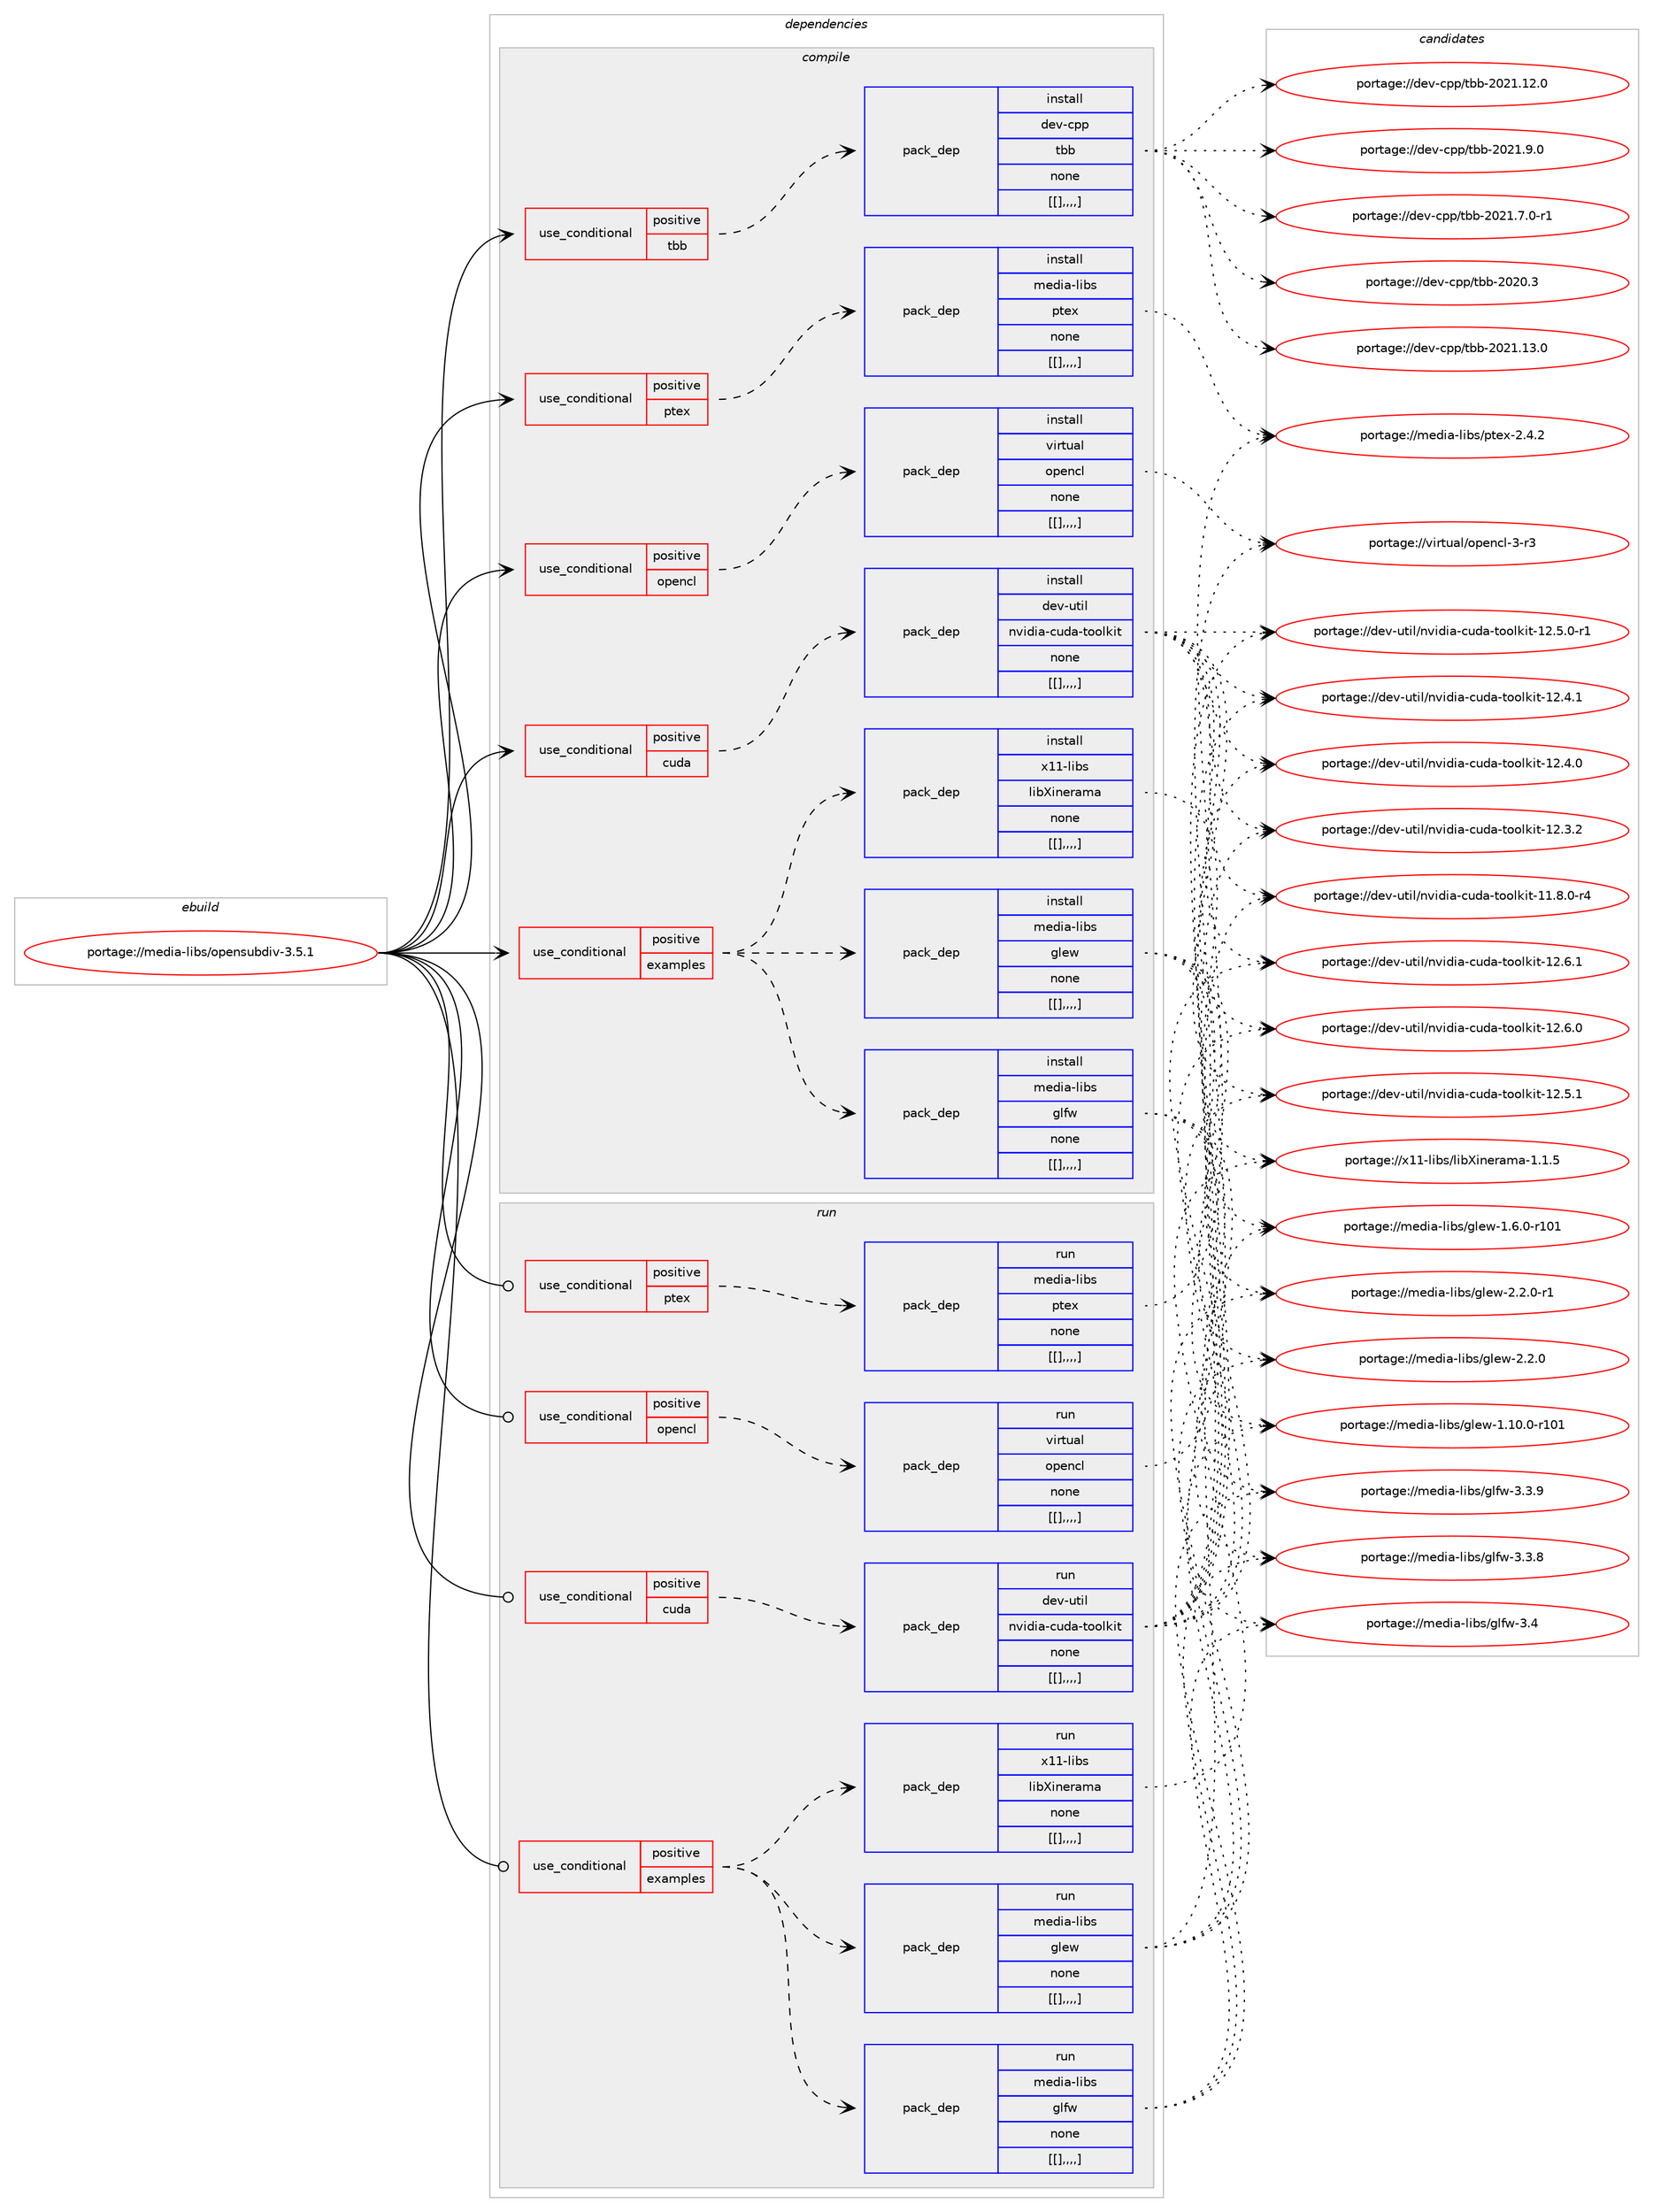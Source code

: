 digraph prolog {

# *************
# Graph options
# *************

newrank=true;
concentrate=true;
compound=true;
graph [rankdir=LR,fontname=Helvetica,fontsize=10,ranksep=1.5];#, ranksep=2.5, nodesep=0.2];
edge  [arrowhead=vee];
node  [fontname=Helvetica,fontsize=10];

# **********
# The ebuild
# **********

subgraph cluster_leftcol {
color=gray;
label=<<i>ebuild</i>>;
id [label="portage://media-libs/opensubdiv-3.5.1", color=red, width=4, href="../media-libs/opensubdiv-3.5.1.svg"];
}

# ****************
# The dependencies
# ****************

subgraph cluster_midcol {
color=gray;
label=<<i>dependencies</i>>;
subgraph cluster_compile {
fillcolor="#eeeeee";
style=filled;
label=<<i>compile</i>>;
subgraph cond80971 {
dependency315407 [label=<<TABLE BORDER="0" CELLBORDER="1" CELLSPACING="0" CELLPADDING="4"><TR><TD ROWSPAN="3" CELLPADDING="10">use_conditional</TD></TR><TR><TD>positive</TD></TR><TR><TD>cuda</TD></TR></TABLE>>, shape=none, color=red];
subgraph pack232019 {
dependency315408 [label=<<TABLE BORDER="0" CELLBORDER="1" CELLSPACING="0" CELLPADDING="4" WIDTH="220"><TR><TD ROWSPAN="6" CELLPADDING="30">pack_dep</TD></TR><TR><TD WIDTH="110">install</TD></TR><TR><TD>dev-util</TD></TR><TR><TD>nvidia-cuda-toolkit</TD></TR><TR><TD>none</TD></TR><TR><TD>[[],,,,]</TD></TR></TABLE>>, shape=none, color=blue];
}
dependency315407:e -> dependency315408:w [weight=20,style="dashed",arrowhead="vee"];
}
id:e -> dependency315407:w [weight=20,style="solid",arrowhead="vee"];
subgraph cond80972 {
dependency315409 [label=<<TABLE BORDER="0" CELLBORDER="1" CELLSPACING="0" CELLPADDING="4"><TR><TD ROWSPAN="3" CELLPADDING="10">use_conditional</TD></TR><TR><TD>positive</TD></TR><TR><TD>examples</TD></TR></TABLE>>, shape=none, color=red];
subgraph pack232020 {
dependency315410 [label=<<TABLE BORDER="0" CELLBORDER="1" CELLSPACING="0" CELLPADDING="4" WIDTH="220"><TR><TD ROWSPAN="6" CELLPADDING="30">pack_dep</TD></TR><TR><TD WIDTH="110">install</TD></TR><TR><TD>media-libs</TD></TR><TR><TD>glew</TD></TR><TR><TD>none</TD></TR><TR><TD>[[],,,,]</TD></TR></TABLE>>, shape=none, color=blue];
}
dependency315409:e -> dependency315410:w [weight=20,style="dashed",arrowhead="vee"];
subgraph pack232021 {
dependency315411 [label=<<TABLE BORDER="0" CELLBORDER="1" CELLSPACING="0" CELLPADDING="4" WIDTH="220"><TR><TD ROWSPAN="6" CELLPADDING="30">pack_dep</TD></TR><TR><TD WIDTH="110">install</TD></TR><TR><TD>media-libs</TD></TR><TR><TD>glfw</TD></TR><TR><TD>none</TD></TR><TR><TD>[[],,,,]</TD></TR></TABLE>>, shape=none, color=blue];
}
dependency315409:e -> dependency315411:w [weight=20,style="dashed",arrowhead="vee"];
subgraph pack232022 {
dependency315412 [label=<<TABLE BORDER="0" CELLBORDER="1" CELLSPACING="0" CELLPADDING="4" WIDTH="220"><TR><TD ROWSPAN="6" CELLPADDING="30">pack_dep</TD></TR><TR><TD WIDTH="110">install</TD></TR><TR><TD>x11-libs</TD></TR><TR><TD>libXinerama</TD></TR><TR><TD>none</TD></TR><TR><TD>[[],,,,]</TD></TR></TABLE>>, shape=none, color=blue];
}
dependency315409:e -> dependency315412:w [weight=20,style="dashed",arrowhead="vee"];
}
id:e -> dependency315409:w [weight=20,style="solid",arrowhead="vee"];
subgraph cond80973 {
dependency315413 [label=<<TABLE BORDER="0" CELLBORDER="1" CELLSPACING="0" CELLPADDING="4"><TR><TD ROWSPAN="3" CELLPADDING="10">use_conditional</TD></TR><TR><TD>positive</TD></TR><TR><TD>opencl</TD></TR></TABLE>>, shape=none, color=red];
subgraph pack232023 {
dependency315414 [label=<<TABLE BORDER="0" CELLBORDER="1" CELLSPACING="0" CELLPADDING="4" WIDTH="220"><TR><TD ROWSPAN="6" CELLPADDING="30">pack_dep</TD></TR><TR><TD WIDTH="110">install</TD></TR><TR><TD>virtual</TD></TR><TR><TD>opencl</TD></TR><TR><TD>none</TD></TR><TR><TD>[[],,,,]</TD></TR></TABLE>>, shape=none, color=blue];
}
dependency315413:e -> dependency315414:w [weight=20,style="dashed",arrowhead="vee"];
}
id:e -> dependency315413:w [weight=20,style="solid",arrowhead="vee"];
subgraph cond80974 {
dependency315415 [label=<<TABLE BORDER="0" CELLBORDER="1" CELLSPACING="0" CELLPADDING="4"><TR><TD ROWSPAN="3" CELLPADDING="10">use_conditional</TD></TR><TR><TD>positive</TD></TR><TR><TD>ptex</TD></TR></TABLE>>, shape=none, color=red];
subgraph pack232024 {
dependency315416 [label=<<TABLE BORDER="0" CELLBORDER="1" CELLSPACING="0" CELLPADDING="4" WIDTH="220"><TR><TD ROWSPAN="6" CELLPADDING="30">pack_dep</TD></TR><TR><TD WIDTH="110">install</TD></TR><TR><TD>media-libs</TD></TR><TR><TD>ptex</TD></TR><TR><TD>none</TD></TR><TR><TD>[[],,,,]</TD></TR></TABLE>>, shape=none, color=blue];
}
dependency315415:e -> dependency315416:w [weight=20,style="dashed",arrowhead="vee"];
}
id:e -> dependency315415:w [weight=20,style="solid",arrowhead="vee"];
subgraph cond80975 {
dependency315417 [label=<<TABLE BORDER="0" CELLBORDER="1" CELLSPACING="0" CELLPADDING="4"><TR><TD ROWSPAN="3" CELLPADDING="10">use_conditional</TD></TR><TR><TD>positive</TD></TR><TR><TD>tbb</TD></TR></TABLE>>, shape=none, color=red];
subgraph pack232025 {
dependency315418 [label=<<TABLE BORDER="0" CELLBORDER="1" CELLSPACING="0" CELLPADDING="4" WIDTH="220"><TR><TD ROWSPAN="6" CELLPADDING="30">pack_dep</TD></TR><TR><TD WIDTH="110">install</TD></TR><TR><TD>dev-cpp</TD></TR><TR><TD>tbb</TD></TR><TR><TD>none</TD></TR><TR><TD>[[],,,,]</TD></TR></TABLE>>, shape=none, color=blue];
}
dependency315417:e -> dependency315418:w [weight=20,style="dashed",arrowhead="vee"];
}
id:e -> dependency315417:w [weight=20,style="solid",arrowhead="vee"];
}
subgraph cluster_compileandrun {
fillcolor="#eeeeee";
style=filled;
label=<<i>compile and run</i>>;
}
subgraph cluster_run {
fillcolor="#eeeeee";
style=filled;
label=<<i>run</i>>;
subgraph cond80976 {
dependency315419 [label=<<TABLE BORDER="0" CELLBORDER="1" CELLSPACING="0" CELLPADDING="4"><TR><TD ROWSPAN="3" CELLPADDING="10">use_conditional</TD></TR><TR><TD>positive</TD></TR><TR><TD>cuda</TD></TR></TABLE>>, shape=none, color=red];
subgraph pack232026 {
dependency315420 [label=<<TABLE BORDER="0" CELLBORDER="1" CELLSPACING="0" CELLPADDING="4" WIDTH="220"><TR><TD ROWSPAN="6" CELLPADDING="30">pack_dep</TD></TR><TR><TD WIDTH="110">run</TD></TR><TR><TD>dev-util</TD></TR><TR><TD>nvidia-cuda-toolkit</TD></TR><TR><TD>none</TD></TR><TR><TD>[[],,,,]</TD></TR></TABLE>>, shape=none, color=blue];
}
dependency315419:e -> dependency315420:w [weight=20,style="dashed",arrowhead="vee"];
}
id:e -> dependency315419:w [weight=20,style="solid",arrowhead="odot"];
subgraph cond80977 {
dependency315421 [label=<<TABLE BORDER="0" CELLBORDER="1" CELLSPACING="0" CELLPADDING="4"><TR><TD ROWSPAN="3" CELLPADDING="10">use_conditional</TD></TR><TR><TD>positive</TD></TR><TR><TD>examples</TD></TR></TABLE>>, shape=none, color=red];
subgraph pack232027 {
dependency315422 [label=<<TABLE BORDER="0" CELLBORDER="1" CELLSPACING="0" CELLPADDING="4" WIDTH="220"><TR><TD ROWSPAN="6" CELLPADDING="30">pack_dep</TD></TR><TR><TD WIDTH="110">run</TD></TR><TR><TD>media-libs</TD></TR><TR><TD>glew</TD></TR><TR><TD>none</TD></TR><TR><TD>[[],,,,]</TD></TR></TABLE>>, shape=none, color=blue];
}
dependency315421:e -> dependency315422:w [weight=20,style="dashed",arrowhead="vee"];
subgraph pack232028 {
dependency315423 [label=<<TABLE BORDER="0" CELLBORDER="1" CELLSPACING="0" CELLPADDING="4" WIDTH="220"><TR><TD ROWSPAN="6" CELLPADDING="30">pack_dep</TD></TR><TR><TD WIDTH="110">run</TD></TR><TR><TD>media-libs</TD></TR><TR><TD>glfw</TD></TR><TR><TD>none</TD></TR><TR><TD>[[],,,,]</TD></TR></TABLE>>, shape=none, color=blue];
}
dependency315421:e -> dependency315423:w [weight=20,style="dashed",arrowhead="vee"];
subgraph pack232029 {
dependency315424 [label=<<TABLE BORDER="0" CELLBORDER="1" CELLSPACING="0" CELLPADDING="4" WIDTH="220"><TR><TD ROWSPAN="6" CELLPADDING="30">pack_dep</TD></TR><TR><TD WIDTH="110">run</TD></TR><TR><TD>x11-libs</TD></TR><TR><TD>libXinerama</TD></TR><TR><TD>none</TD></TR><TR><TD>[[],,,,]</TD></TR></TABLE>>, shape=none, color=blue];
}
dependency315421:e -> dependency315424:w [weight=20,style="dashed",arrowhead="vee"];
}
id:e -> dependency315421:w [weight=20,style="solid",arrowhead="odot"];
subgraph cond80978 {
dependency315425 [label=<<TABLE BORDER="0" CELLBORDER="1" CELLSPACING="0" CELLPADDING="4"><TR><TD ROWSPAN="3" CELLPADDING="10">use_conditional</TD></TR><TR><TD>positive</TD></TR><TR><TD>opencl</TD></TR></TABLE>>, shape=none, color=red];
subgraph pack232030 {
dependency315426 [label=<<TABLE BORDER="0" CELLBORDER="1" CELLSPACING="0" CELLPADDING="4" WIDTH="220"><TR><TD ROWSPAN="6" CELLPADDING="30">pack_dep</TD></TR><TR><TD WIDTH="110">run</TD></TR><TR><TD>virtual</TD></TR><TR><TD>opencl</TD></TR><TR><TD>none</TD></TR><TR><TD>[[],,,,]</TD></TR></TABLE>>, shape=none, color=blue];
}
dependency315425:e -> dependency315426:w [weight=20,style="dashed",arrowhead="vee"];
}
id:e -> dependency315425:w [weight=20,style="solid",arrowhead="odot"];
subgraph cond80979 {
dependency315427 [label=<<TABLE BORDER="0" CELLBORDER="1" CELLSPACING="0" CELLPADDING="4"><TR><TD ROWSPAN="3" CELLPADDING="10">use_conditional</TD></TR><TR><TD>positive</TD></TR><TR><TD>ptex</TD></TR></TABLE>>, shape=none, color=red];
subgraph pack232031 {
dependency315428 [label=<<TABLE BORDER="0" CELLBORDER="1" CELLSPACING="0" CELLPADDING="4" WIDTH="220"><TR><TD ROWSPAN="6" CELLPADDING="30">pack_dep</TD></TR><TR><TD WIDTH="110">run</TD></TR><TR><TD>media-libs</TD></TR><TR><TD>ptex</TD></TR><TR><TD>none</TD></TR><TR><TD>[[],,,,]</TD></TR></TABLE>>, shape=none, color=blue];
}
dependency315427:e -> dependency315428:w [weight=20,style="dashed",arrowhead="vee"];
}
id:e -> dependency315427:w [weight=20,style="solid",arrowhead="odot"];
}
}

# **************
# The candidates
# **************

subgraph cluster_choices {
rank=same;
color=gray;
label=<<i>candidates</i>>;

subgraph choice232019 {
color=black;
nodesep=1;
choice1001011184511711610510847110118105100105974599117100974511611111110810710511645495046544649 [label="portage://dev-util/nvidia-cuda-toolkit-12.6.1", color=red, width=4,href="../dev-util/nvidia-cuda-toolkit-12.6.1.svg"];
choice1001011184511711610510847110118105100105974599117100974511611111110810710511645495046544648 [label="portage://dev-util/nvidia-cuda-toolkit-12.6.0", color=red, width=4,href="../dev-util/nvidia-cuda-toolkit-12.6.0.svg"];
choice1001011184511711610510847110118105100105974599117100974511611111110810710511645495046534649 [label="portage://dev-util/nvidia-cuda-toolkit-12.5.1", color=red, width=4,href="../dev-util/nvidia-cuda-toolkit-12.5.1.svg"];
choice10010111845117116105108471101181051001059745991171009745116111111108107105116454950465346484511449 [label="portage://dev-util/nvidia-cuda-toolkit-12.5.0-r1", color=red, width=4,href="../dev-util/nvidia-cuda-toolkit-12.5.0-r1.svg"];
choice1001011184511711610510847110118105100105974599117100974511611111110810710511645495046524649 [label="portage://dev-util/nvidia-cuda-toolkit-12.4.1", color=red, width=4,href="../dev-util/nvidia-cuda-toolkit-12.4.1.svg"];
choice1001011184511711610510847110118105100105974599117100974511611111110810710511645495046524648 [label="portage://dev-util/nvidia-cuda-toolkit-12.4.0", color=red, width=4,href="../dev-util/nvidia-cuda-toolkit-12.4.0.svg"];
choice1001011184511711610510847110118105100105974599117100974511611111110810710511645495046514650 [label="portage://dev-util/nvidia-cuda-toolkit-12.3.2", color=red, width=4,href="../dev-util/nvidia-cuda-toolkit-12.3.2.svg"];
choice10010111845117116105108471101181051001059745991171009745116111111108107105116454949465646484511452 [label="portage://dev-util/nvidia-cuda-toolkit-11.8.0-r4", color=red, width=4,href="../dev-util/nvidia-cuda-toolkit-11.8.0-r4.svg"];
dependency315408:e -> choice1001011184511711610510847110118105100105974599117100974511611111110810710511645495046544649:w [style=dotted,weight="100"];
dependency315408:e -> choice1001011184511711610510847110118105100105974599117100974511611111110810710511645495046544648:w [style=dotted,weight="100"];
dependency315408:e -> choice1001011184511711610510847110118105100105974599117100974511611111110810710511645495046534649:w [style=dotted,weight="100"];
dependency315408:e -> choice10010111845117116105108471101181051001059745991171009745116111111108107105116454950465346484511449:w [style=dotted,weight="100"];
dependency315408:e -> choice1001011184511711610510847110118105100105974599117100974511611111110810710511645495046524649:w [style=dotted,weight="100"];
dependency315408:e -> choice1001011184511711610510847110118105100105974599117100974511611111110810710511645495046524648:w [style=dotted,weight="100"];
dependency315408:e -> choice1001011184511711610510847110118105100105974599117100974511611111110810710511645495046514650:w [style=dotted,weight="100"];
dependency315408:e -> choice10010111845117116105108471101181051001059745991171009745116111111108107105116454949465646484511452:w [style=dotted,weight="100"];
}
subgraph choice232020 {
color=black;
nodesep=1;
choice109101100105974510810598115471031081011194550465046484511449 [label="portage://media-libs/glew-2.2.0-r1", color=red, width=4,href="../media-libs/glew-2.2.0-r1.svg"];
choice10910110010597451081059811547103108101119455046504648 [label="portage://media-libs/glew-2.2.0", color=red, width=4,href="../media-libs/glew-2.2.0.svg"];
choice109101100105974510810598115471031081011194549464948464845114494849 [label="portage://media-libs/glew-1.10.0-r101", color=red, width=4,href="../media-libs/glew-1.10.0-r101.svg"];
choice1091011001059745108105981154710310810111945494654464845114494849 [label="portage://media-libs/glew-1.6.0-r101", color=red, width=4,href="../media-libs/glew-1.6.0-r101.svg"];
dependency315410:e -> choice109101100105974510810598115471031081011194550465046484511449:w [style=dotted,weight="100"];
dependency315410:e -> choice10910110010597451081059811547103108101119455046504648:w [style=dotted,weight="100"];
dependency315410:e -> choice109101100105974510810598115471031081011194549464948464845114494849:w [style=dotted,weight="100"];
dependency315410:e -> choice1091011001059745108105981154710310810111945494654464845114494849:w [style=dotted,weight="100"];
}
subgraph choice232021 {
color=black;
nodesep=1;
choice1091011001059745108105981154710310810211945514652 [label="portage://media-libs/glfw-3.4", color=red, width=4,href="../media-libs/glfw-3.4.svg"];
choice10910110010597451081059811547103108102119455146514657 [label="portage://media-libs/glfw-3.3.9", color=red, width=4,href="../media-libs/glfw-3.3.9.svg"];
choice10910110010597451081059811547103108102119455146514656 [label="portage://media-libs/glfw-3.3.8", color=red, width=4,href="../media-libs/glfw-3.3.8.svg"];
dependency315411:e -> choice1091011001059745108105981154710310810211945514652:w [style=dotted,weight="100"];
dependency315411:e -> choice10910110010597451081059811547103108102119455146514657:w [style=dotted,weight="100"];
dependency315411:e -> choice10910110010597451081059811547103108102119455146514656:w [style=dotted,weight="100"];
}
subgraph choice232022 {
color=black;
nodesep=1;
choice120494945108105981154710810598881051101011149710997454946494653 [label="portage://x11-libs/libXinerama-1.1.5", color=red, width=4,href="../x11-libs/libXinerama-1.1.5.svg"];
dependency315412:e -> choice120494945108105981154710810598881051101011149710997454946494653:w [style=dotted,weight="100"];
}
subgraph choice232023 {
color=black;
nodesep=1;
choice11810511411611797108471111121011109910845514511451 [label="portage://virtual/opencl-3-r3", color=red, width=4,href="../virtual/opencl-3-r3.svg"];
dependency315414:e -> choice11810511411611797108471111121011109910845514511451:w [style=dotted,weight="100"];
}
subgraph choice232024 {
color=black;
nodesep=1;
choice10910110010597451081059811547112116101120455046524650 [label="portage://media-libs/ptex-2.4.2", color=red, width=4,href="../media-libs/ptex-2.4.2.svg"];
dependency315416:e -> choice10910110010597451081059811547112116101120455046524650:w [style=dotted,weight="100"];
}
subgraph choice232025 {
color=black;
nodesep=1;
choice100101118459911211247116989845504850494649514648 [label="portage://dev-cpp/tbb-2021.13.0", color=red, width=4,href="../dev-cpp/tbb-2021.13.0.svg"];
choice100101118459911211247116989845504850494649504648 [label="portage://dev-cpp/tbb-2021.12.0", color=red, width=4,href="../dev-cpp/tbb-2021.12.0.svg"];
choice1001011184599112112471169898455048504946574648 [label="portage://dev-cpp/tbb-2021.9.0", color=red, width=4,href="../dev-cpp/tbb-2021.9.0.svg"];
choice10010111845991121124711698984550485049465546484511449 [label="portage://dev-cpp/tbb-2021.7.0-r1", color=red, width=4,href="../dev-cpp/tbb-2021.7.0-r1.svg"];
choice100101118459911211247116989845504850484651 [label="portage://dev-cpp/tbb-2020.3", color=red, width=4,href="../dev-cpp/tbb-2020.3.svg"];
dependency315418:e -> choice100101118459911211247116989845504850494649514648:w [style=dotted,weight="100"];
dependency315418:e -> choice100101118459911211247116989845504850494649504648:w [style=dotted,weight="100"];
dependency315418:e -> choice1001011184599112112471169898455048504946574648:w [style=dotted,weight="100"];
dependency315418:e -> choice10010111845991121124711698984550485049465546484511449:w [style=dotted,weight="100"];
dependency315418:e -> choice100101118459911211247116989845504850484651:w [style=dotted,weight="100"];
}
subgraph choice232026 {
color=black;
nodesep=1;
choice1001011184511711610510847110118105100105974599117100974511611111110810710511645495046544649 [label="portage://dev-util/nvidia-cuda-toolkit-12.6.1", color=red, width=4,href="../dev-util/nvidia-cuda-toolkit-12.6.1.svg"];
choice1001011184511711610510847110118105100105974599117100974511611111110810710511645495046544648 [label="portage://dev-util/nvidia-cuda-toolkit-12.6.0", color=red, width=4,href="../dev-util/nvidia-cuda-toolkit-12.6.0.svg"];
choice1001011184511711610510847110118105100105974599117100974511611111110810710511645495046534649 [label="portage://dev-util/nvidia-cuda-toolkit-12.5.1", color=red, width=4,href="../dev-util/nvidia-cuda-toolkit-12.5.1.svg"];
choice10010111845117116105108471101181051001059745991171009745116111111108107105116454950465346484511449 [label="portage://dev-util/nvidia-cuda-toolkit-12.5.0-r1", color=red, width=4,href="../dev-util/nvidia-cuda-toolkit-12.5.0-r1.svg"];
choice1001011184511711610510847110118105100105974599117100974511611111110810710511645495046524649 [label="portage://dev-util/nvidia-cuda-toolkit-12.4.1", color=red, width=4,href="../dev-util/nvidia-cuda-toolkit-12.4.1.svg"];
choice1001011184511711610510847110118105100105974599117100974511611111110810710511645495046524648 [label="portage://dev-util/nvidia-cuda-toolkit-12.4.0", color=red, width=4,href="../dev-util/nvidia-cuda-toolkit-12.4.0.svg"];
choice1001011184511711610510847110118105100105974599117100974511611111110810710511645495046514650 [label="portage://dev-util/nvidia-cuda-toolkit-12.3.2", color=red, width=4,href="../dev-util/nvidia-cuda-toolkit-12.3.2.svg"];
choice10010111845117116105108471101181051001059745991171009745116111111108107105116454949465646484511452 [label="portage://dev-util/nvidia-cuda-toolkit-11.8.0-r4", color=red, width=4,href="../dev-util/nvidia-cuda-toolkit-11.8.0-r4.svg"];
dependency315420:e -> choice1001011184511711610510847110118105100105974599117100974511611111110810710511645495046544649:w [style=dotted,weight="100"];
dependency315420:e -> choice1001011184511711610510847110118105100105974599117100974511611111110810710511645495046544648:w [style=dotted,weight="100"];
dependency315420:e -> choice1001011184511711610510847110118105100105974599117100974511611111110810710511645495046534649:w [style=dotted,weight="100"];
dependency315420:e -> choice10010111845117116105108471101181051001059745991171009745116111111108107105116454950465346484511449:w [style=dotted,weight="100"];
dependency315420:e -> choice1001011184511711610510847110118105100105974599117100974511611111110810710511645495046524649:w [style=dotted,weight="100"];
dependency315420:e -> choice1001011184511711610510847110118105100105974599117100974511611111110810710511645495046524648:w [style=dotted,weight="100"];
dependency315420:e -> choice1001011184511711610510847110118105100105974599117100974511611111110810710511645495046514650:w [style=dotted,weight="100"];
dependency315420:e -> choice10010111845117116105108471101181051001059745991171009745116111111108107105116454949465646484511452:w [style=dotted,weight="100"];
}
subgraph choice232027 {
color=black;
nodesep=1;
choice109101100105974510810598115471031081011194550465046484511449 [label="portage://media-libs/glew-2.2.0-r1", color=red, width=4,href="../media-libs/glew-2.2.0-r1.svg"];
choice10910110010597451081059811547103108101119455046504648 [label="portage://media-libs/glew-2.2.0", color=red, width=4,href="../media-libs/glew-2.2.0.svg"];
choice109101100105974510810598115471031081011194549464948464845114494849 [label="portage://media-libs/glew-1.10.0-r101", color=red, width=4,href="../media-libs/glew-1.10.0-r101.svg"];
choice1091011001059745108105981154710310810111945494654464845114494849 [label="portage://media-libs/glew-1.6.0-r101", color=red, width=4,href="../media-libs/glew-1.6.0-r101.svg"];
dependency315422:e -> choice109101100105974510810598115471031081011194550465046484511449:w [style=dotted,weight="100"];
dependency315422:e -> choice10910110010597451081059811547103108101119455046504648:w [style=dotted,weight="100"];
dependency315422:e -> choice109101100105974510810598115471031081011194549464948464845114494849:w [style=dotted,weight="100"];
dependency315422:e -> choice1091011001059745108105981154710310810111945494654464845114494849:w [style=dotted,weight="100"];
}
subgraph choice232028 {
color=black;
nodesep=1;
choice1091011001059745108105981154710310810211945514652 [label="portage://media-libs/glfw-3.4", color=red, width=4,href="../media-libs/glfw-3.4.svg"];
choice10910110010597451081059811547103108102119455146514657 [label="portage://media-libs/glfw-3.3.9", color=red, width=4,href="../media-libs/glfw-3.3.9.svg"];
choice10910110010597451081059811547103108102119455146514656 [label="portage://media-libs/glfw-3.3.8", color=red, width=4,href="../media-libs/glfw-3.3.8.svg"];
dependency315423:e -> choice1091011001059745108105981154710310810211945514652:w [style=dotted,weight="100"];
dependency315423:e -> choice10910110010597451081059811547103108102119455146514657:w [style=dotted,weight="100"];
dependency315423:e -> choice10910110010597451081059811547103108102119455146514656:w [style=dotted,weight="100"];
}
subgraph choice232029 {
color=black;
nodesep=1;
choice120494945108105981154710810598881051101011149710997454946494653 [label="portage://x11-libs/libXinerama-1.1.5", color=red, width=4,href="../x11-libs/libXinerama-1.1.5.svg"];
dependency315424:e -> choice120494945108105981154710810598881051101011149710997454946494653:w [style=dotted,weight="100"];
}
subgraph choice232030 {
color=black;
nodesep=1;
choice11810511411611797108471111121011109910845514511451 [label="portage://virtual/opencl-3-r3", color=red, width=4,href="../virtual/opencl-3-r3.svg"];
dependency315426:e -> choice11810511411611797108471111121011109910845514511451:w [style=dotted,weight="100"];
}
subgraph choice232031 {
color=black;
nodesep=1;
choice10910110010597451081059811547112116101120455046524650 [label="portage://media-libs/ptex-2.4.2", color=red, width=4,href="../media-libs/ptex-2.4.2.svg"];
dependency315428:e -> choice10910110010597451081059811547112116101120455046524650:w [style=dotted,weight="100"];
}
}

}
